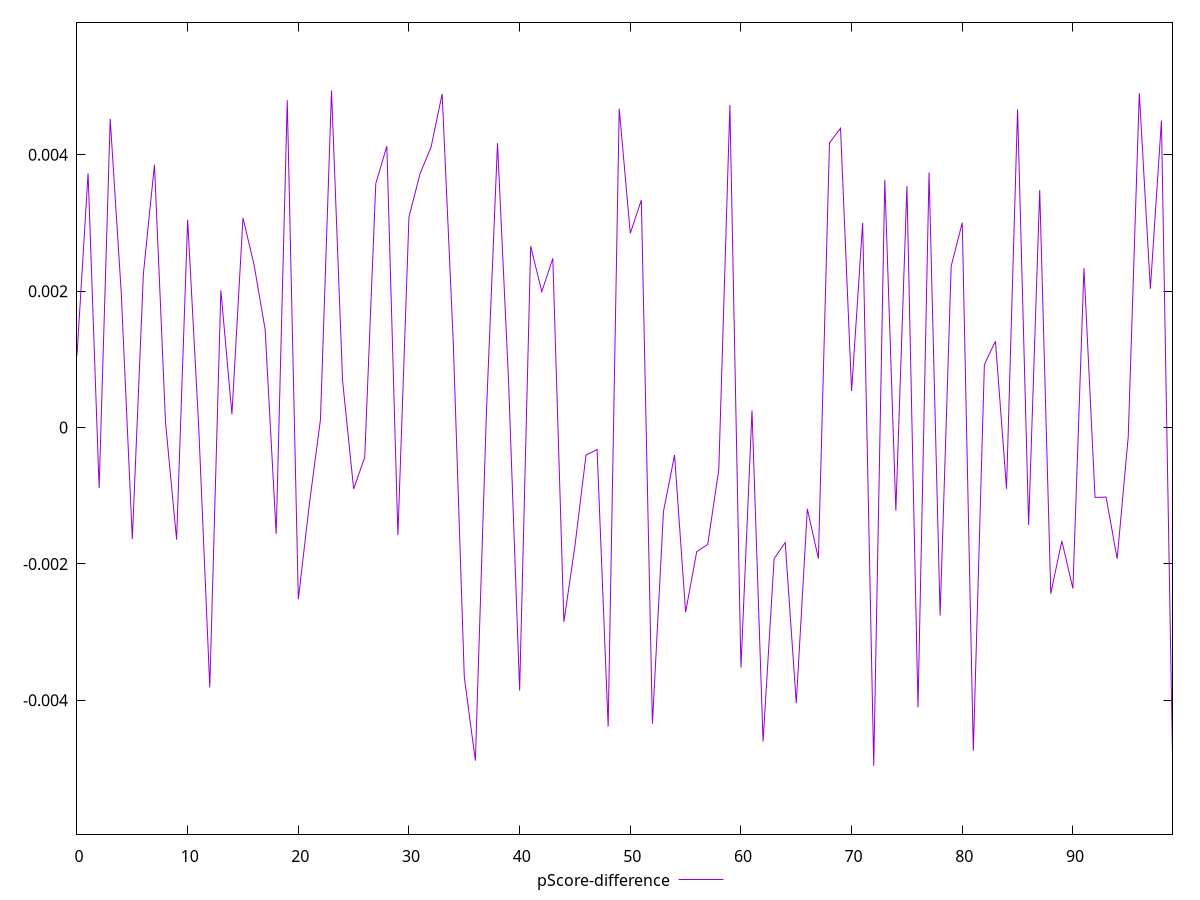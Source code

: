 reset

$pScoreDifference <<EOF
0 0.0010585909474869482
1 0.003728733966947506
2 -0.0008855250292385541
3 0.0045264523625317965
4 0.001972694707089828
5 -0.0016340310814400016
6 0.002257157567987278
7 0.0038565031021836615
8 0.00007562837997321381
9 -0.001644043321636146
10 0.0030491236809884192
11 0.000008207766790335747
12 -0.003811319141939107
13 0.002012584383733529
14 0.00019539053646366877
15 0.0030747266895301273
16 0.00238787723961309
17 0.0014408950945559162
18 -0.0015598739097124614
19 0.0048009104587970475
20 -0.002517192836755222
21 -0.0011197756010805637
22 0.00011602329768700681
23 0.004943978345110733
24 0.0006869512904336128
25 -0.0009000346795903225
26 -0.0004368996755002019
27 0.0035782602954823606
28 0.004127077775543442
29 -0.0015787868580781073
30 0.0030892715038802754
31 0.003722560510872941
32 0.004115723037313002
33 0.004893956222939644
34 0.0012648079712274107
35 -0.003660255529626788
36 -0.004884977228813758
37 0.00022115426976365704
38 0.004171540906718452
39 0.000679945845890928
40 -0.003856008128226618
41 0.002661043401690044
42 0.001992970527095239
43 0.0024815370324784425
44 -0.0028497165890092324
45 -0.0017334698566400242
46 -0.00040260106879985713
47 -0.0003221332637934893
48 -0.004384913388552292
49 0.0046773156424707585
50 0.002849229023331734
51 0.003336842643782867
52 -0.004342821328651936
53 -0.0012293408055128463
54 -0.00040241662300177783
55 -0.0027065197076213687
56 -0.001821310862573866
57 -0.001712742985626181
58 -0.0006131928630023209
59 0.004731772059949013
60 -0.0035194826094446796
61 0.0002516097291380692
62 -0.004604310228287556
63 -0.001922545706433243
64 -0.0016854788817596278
65 -0.004042742363201679
66 -0.001191115637877993
67 -0.0019218462252699187
68 0.004174017662921914
69 0.0043900987501616084
70 0.0005368322726401198
71 0.0030020677762239156
72 -0.00496254520037176
73 0.003633939025312727
74 -0.0012193425312801986
75 0.003542571474225986
76 -0.004106177916360587
77 0.00374121254021198
78 -0.0027563408247478494
79 0.00236672252488368
80 0.00300523418229226
81 -0.004739784799687952
82 0.0009232476971388071
83 0.0012671462076063733
84 -0.000897165431928415
85 0.004668374360859873
86 -0.0014275581203680998
87 0.0034833220670971166
88 -0.0024348462702955542
89 -0.0016615321801130012
90 -0.002360380197687917
91 0.002337792615739742
92 -0.0010247447640225893
93 -0.0010193552243168424
94 -0.001923283326882963
95 -0.00013567627892130396
96 0.004906674409014267
97 0.002036023490044725
98 0.004501779362879876
99 -0.004806917811955302
EOF

set key outside below
set xrange [0:99]
set yrange [-0.00596254520037176:0.005943978345110733]
set trange [-0.00596254520037176:0.005943978345110733]
set terminal svg size 640, 500 enhanced background rgb 'white'
set output "reports/report_00028_2021-02-24T12-49-42.674Z/bootup-time/samples/astro/pScore-difference/values.svg"

plot $pScoreDifference title "pScore-difference" with line

reset
